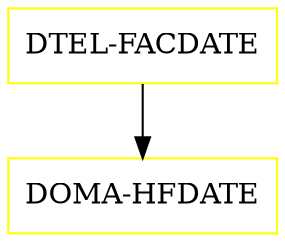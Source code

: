 digraph G {
  "DTEL-FACDATE" [shape=box,color=yellow];
  "DOMA-HFDATE" [shape=box,color=yellow,URL="./DOMA_HFDATE.html"];
  "DTEL-FACDATE" -> "DOMA-HFDATE";
}
